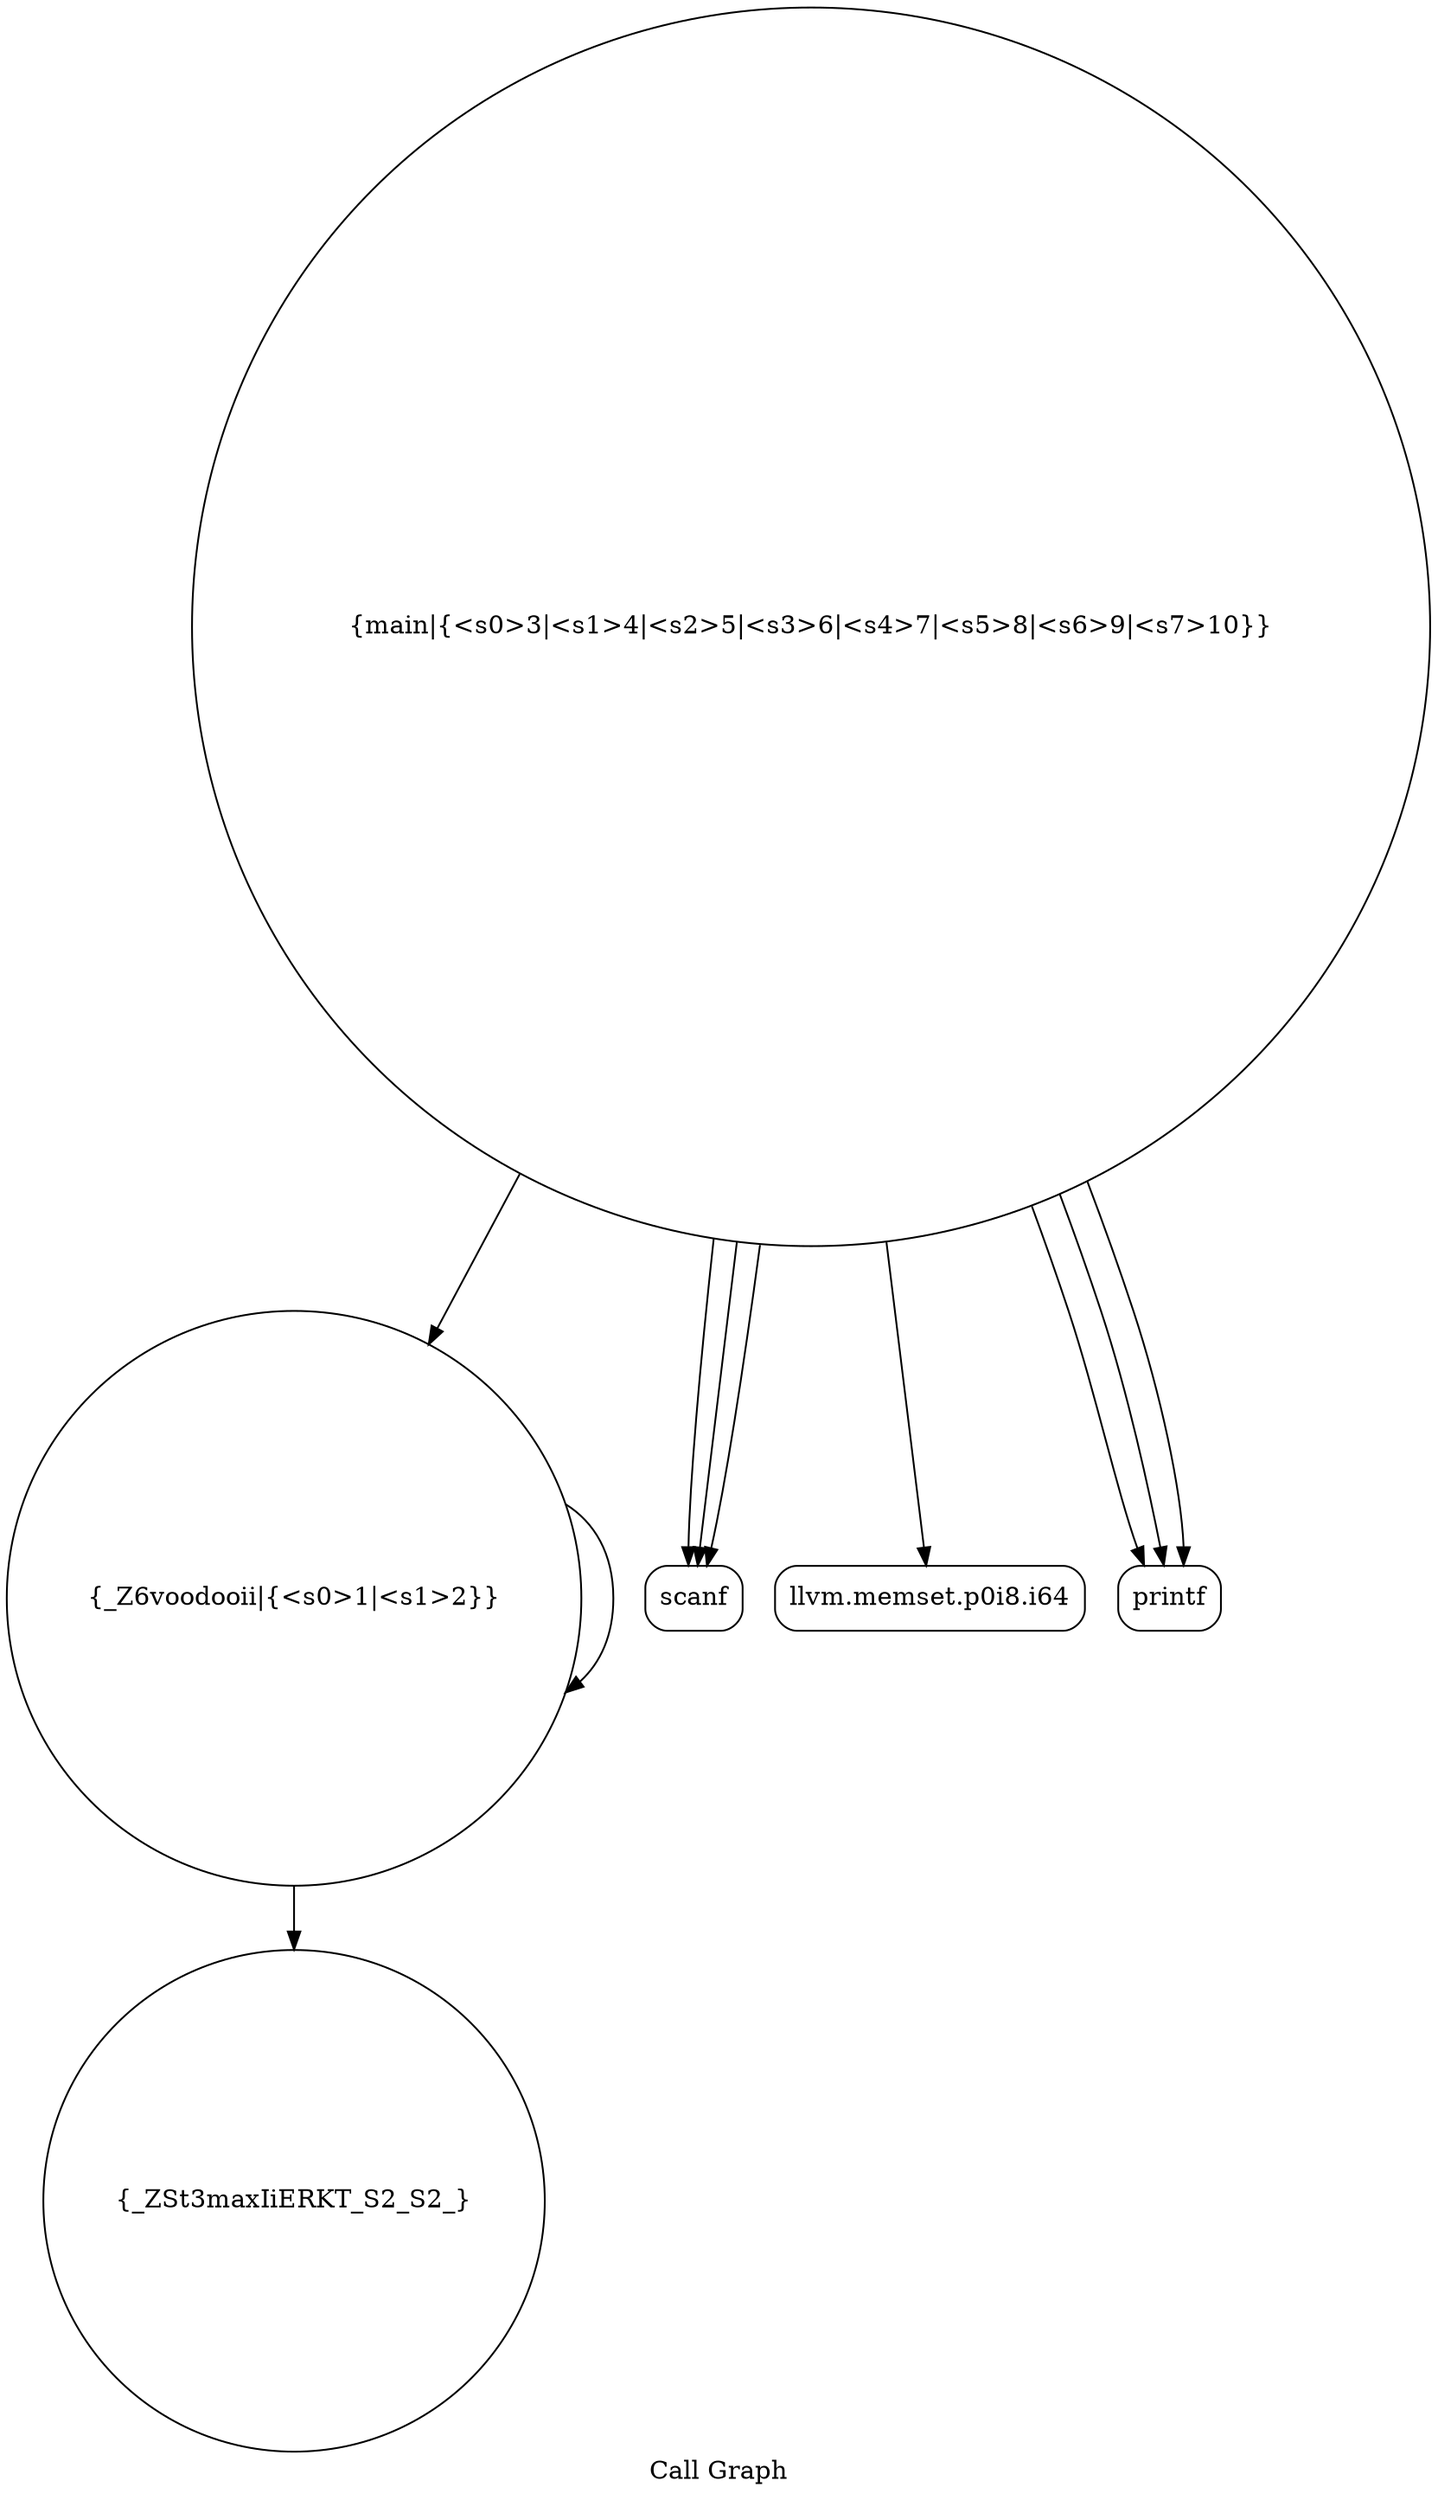 digraph "Call Graph" {
	label="Call Graph";

	Node0x56459843d3d0 [shape=record,shape=circle,label="{_Z6voodooii|{<s0>1|<s1>2}}"];
	Node0x56459843d3d0:s0 -> Node0x56459843d3d0[color=black];
	Node0x56459843d3d0:s1 -> Node0x56459843d860[color=black];
	Node0x56459843d8e0 [shape=record,shape=circle,label="{main|{<s0>3|<s1>4|<s2>5|<s3>6|<s4>7|<s5>8|<s6>9|<s7>10}}"];
	Node0x56459843d8e0:s0 -> Node0x56459843d960[color=black];
	Node0x56459843d8e0:s1 -> Node0x56459843d9e0[color=black];
	Node0x56459843d8e0:s2 -> Node0x56459843da60[color=black];
	Node0x56459843d8e0:s3 -> Node0x56459843d960[color=black];
	Node0x56459843d8e0:s4 -> Node0x56459843d960[color=black];
	Node0x56459843d8e0:s5 -> Node0x56459843d3d0[color=black];
	Node0x56459843d8e0:s6 -> Node0x56459843da60[color=black];
	Node0x56459843d8e0:s7 -> Node0x56459843da60[color=black];
	Node0x56459843d9e0 [shape=record,shape=Mrecord,label="{llvm.memset.p0i8.i64}"];
	Node0x56459843d860 [shape=record,shape=circle,label="{_ZSt3maxIiERKT_S2_S2_}"];
	Node0x56459843d960 [shape=record,shape=Mrecord,label="{scanf}"];
	Node0x56459843da60 [shape=record,shape=Mrecord,label="{printf}"];
}

